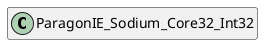 @startuml
set namespaceSeparator \\
hide members
hide << alias >> circle

class ParagonIE_Sodium_Core32_Int32
@enduml
